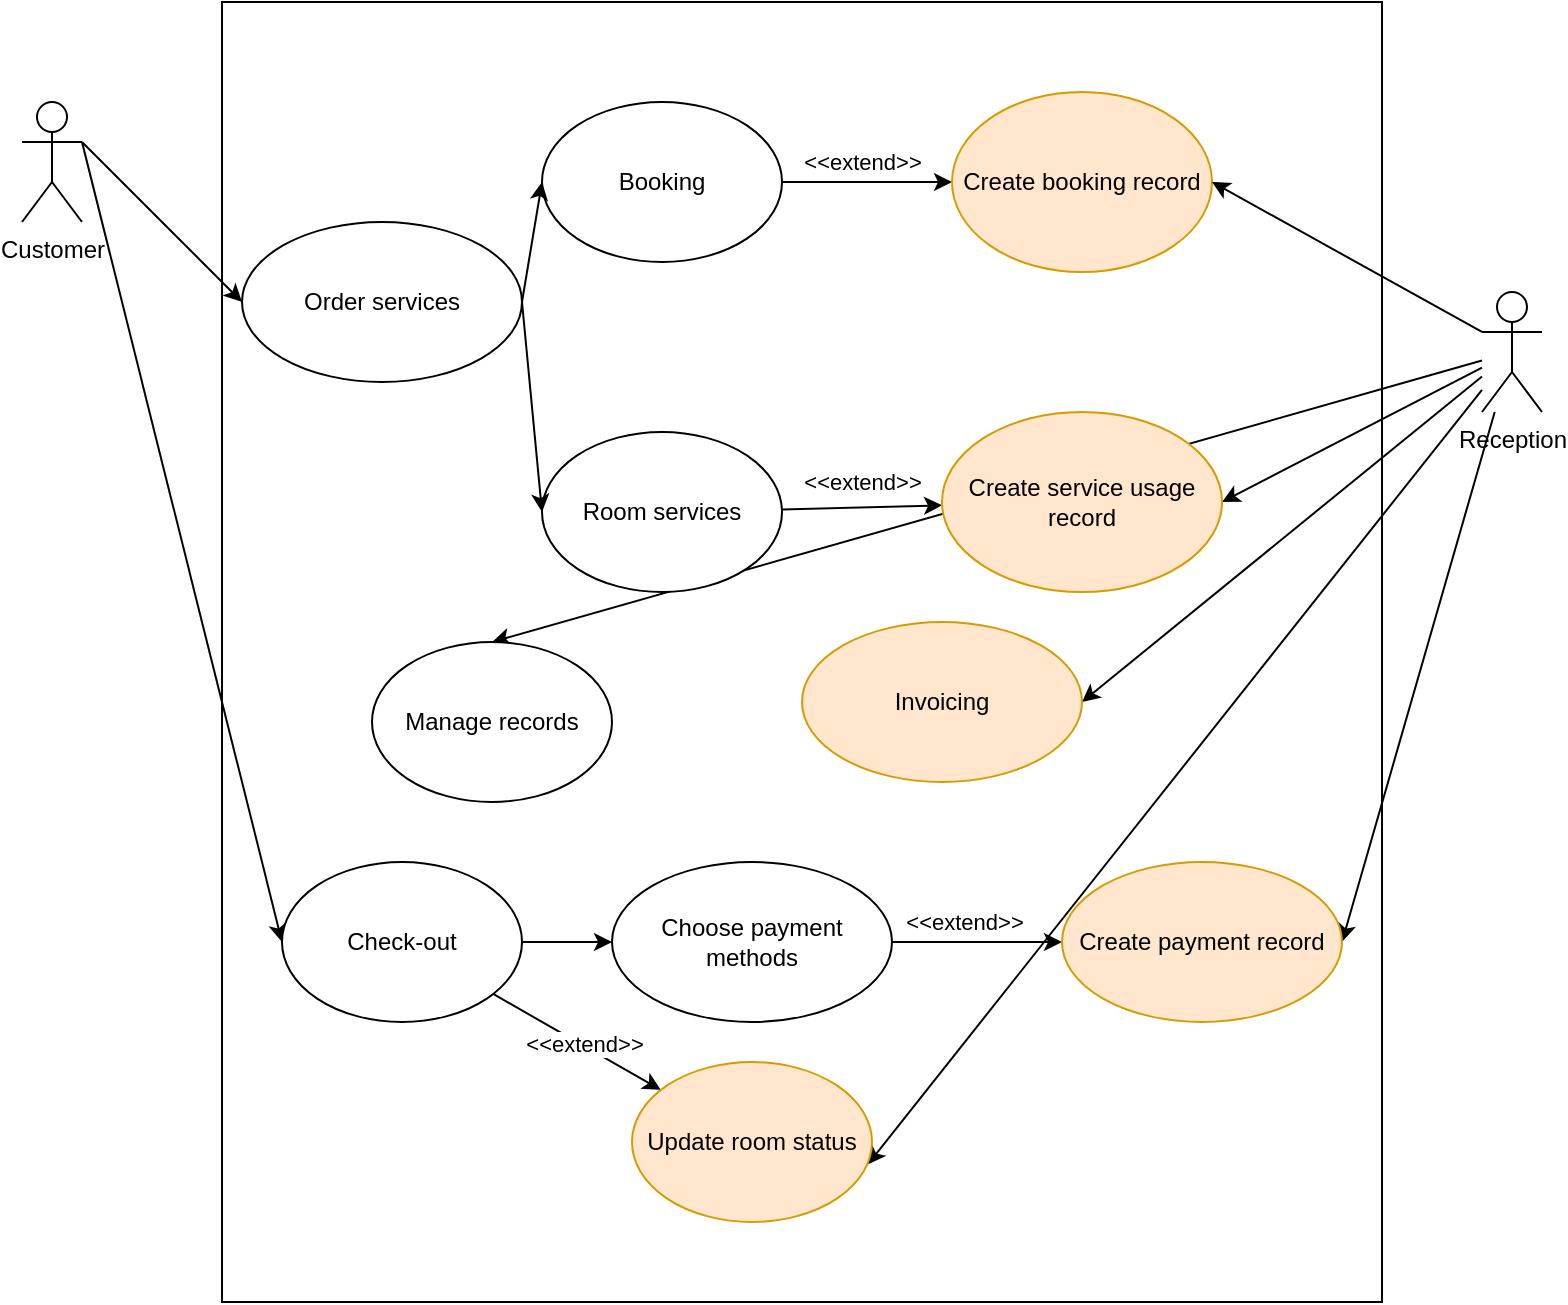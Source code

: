 <mxfile version="14.7.0" type="github">
  <diagram id="Opc5lWXPwTlv6KtYsN9q" name="Page-1">
    <mxGraphModel dx="635" dy="440" grid="1" gridSize="10" guides="1" tooltips="1" connect="1" arrows="1" fold="1" page="1" pageScale="1" pageWidth="850" pageHeight="1100" math="0" shadow="0">
      <root>
        <mxCell id="0" />
        <mxCell id="1" parent="0" />
        <mxCell id="ws7SZjHROWWAnnnwvxFC-1" value="" style="rounded=0;whiteSpace=wrap;html=1;" parent="1" vertex="1">
          <mxGeometry x="160" y="20" width="580" height="650" as="geometry" />
        </mxCell>
        <mxCell id="Qj7Gif-DNLkOEWNKy_Z7-3" style="edgeStyle=none;rounded=0;orthogonalLoop=1;jettySize=auto;html=1;exitX=1;exitY=0.333;exitDx=0;exitDy=0;exitPerimeter=0;entryX=0;entryY=0.5;entryDx=0;entryDy=0;" parent="1" source="ws7SZjHROWWAnnnwvxFC-2" target="SefE65so4x73vaXDRB4W-14" edge="1">
          <mxGeometry relative="1" as="geometry" />
        </mxCell>
        <mxCell id="ws7SZjHROWWAnnnwvxFC-2" value="Customer" style="shape=umlActor;verticalLabelPosition=bottom;verticalAlign=top;html=1;" parent="1" vertex="1">
          <mxGeometry x="60" y="70" width="30" height="60" as="geometry" />
        </mxCell>
        <mxCell id="yodidzmNDo0TFAzRNljo-2" style="rounded=0;orthogonalLoop=1;jettySize=auto;html=1;entryX=1;entryY=0.5;entryDx=0;entryDy=0;" parent="1" source="ws7SZjHROWWAnnnwvxFC-3" target="SefE65so4x73vaXDRB4W-16" edge="1">
          <mxGeometry relative="1" as="geometry" />
        </mxCell>
        <mxCell id="yodidzmNDo0TFAzRNljo-14" style="edgeStyle=none;rounded=0;orthogonalLoop=1;jettySize=auto;html=1;entryX=1;entryY=0.5;entryDx=0;entryDy=0;" parent="1" source="ws7SZjHROWWAnnnwvxFC-3" target="yodidzmNDo0TFAzRNljo-11" edge="1">
          <mxGeometry relative="1" as="geometry" />
        </mxCell>
        <mxCell id="yodidzmNDo0TFAzRNljo-19" style="edgeStyle=none;rounded=0;orthogonalLoop=1;jettySize=auto;html=1;entryX=1;entryY=0.5;entryDx=0;entryDy=0;" parent="1" source="ws7SZjHROWWAnnnwvxFC-3" target="yodidzmNDo0TFAzRNljo-18" edge="1">
          <mxGeometry relative="1" as="geometry" />
        </mxCell>
        <mxCell id="yodidzmNDo0TFAzRNljo-23" style="edgeStyle=none;rounded=0;orthogonalLoop=1;jettySize=auto;html=1;entryX=0.982;entryY=0.641;entryDx=0;entryDy=0;entryPerimeter=0;" parent="1" source="ws7SZjHROWWAnnnwvxFC-3" target="yodidzmNDo0TFAzRNljo-21" edge="1">
          <mxGeometry relative="1" as="geometry" />
        </mxCell>
        <mxCell id="yodidzmNDo0TFAzRNljo-24" style="edgeStyle=none;rounded=0;orthogonalLoop=1;jettySize=auto;html=1;entryX=0.5;entryY=0;entryDx=0;entryDy=0;" parent="1" source="ws7SZjHROWWAnnnwvxFC-3" target="yodidzmNDo0TFAzRNljo-25" edge="1">
          <mxGeometry relative="1" as="geometry">
            <mxPoint x="780.0" y="530" as="targetPoint" />
          </mxGeometry>
        </mxCell>
        <mxCell id="ws7SZjHROWWAnnnwvxFC-3" value="Reception" style="shape=umlActor;verticalLabelPosition=bottom;verticalAlign=top;html=1;" parent="1" vertex="1">
          <mxGeometry x="790" y="165" width="30" height="60" as="geometry" />
        </mxCell>
        <mxCell id="ws7SZjHROWWAnnnwvxFC-6" value="Order services" style="ellipse;whiteSpace=wrap;html=1;" parent="1" vertex="1">
          <mxGeometry x="170" y="130" width="140" height="80" as="geometry" />
        </mxCell>
        <mxCell id="yodidzmNDo0TFAzRNljo-1" style="edgeStyle=orthogonalEdgeStyle;rounded=0;orthogonalLoop=1;jettySize=auto;html=1;" parent="1" source="SefE65so4x73vaXDRB4W-1" target="SefE65so4x73vaXDRB4W-9" edge="1">
          <mxGeometry relative="1" as="geometry" />
        </mxCell>
        <mxCell id="yodidzmNDo0TFAzRNljo-5" value="&amp;lt;&amp;lt;extend&amp;gt;&amp;gt;" style="edgeLabel;html=1;align=center;verticalAlign=middle;resizable=0;points=[];" parent="yodidzmNDo0TFAzRNljo-1" vertex="1" connectable="0">
          <mxGeometry x="-0.337" y="1" relative="1" as="geometry">
            <mxPoint x="12" y="-9" as="offset" />
          </mxGeometry>
        </mxCell>
        <mxCell id="SefE65so4x73vaXDRB4W-1" value="Booking" style="ellipse;whiteSpace=wrap;html=1;" parent="1" vertex="1">
          <mxGeometry x="320" y="70" width="120" height="80" as="geometry" />
        </mxCell>
        <mxCell id="yodidzmNDo0TFAzRNljo-4" style="edgeStyle=none;rounded=0;orthogonalLoop=1;jettySize=auto;html=1;" parent="1" source="SefE65so4x73vaXDRB4W-3" target="SefE65so4x73vaXDRB4W-16" edge="1">
          <mxGeometry relative="1" as="geometry" />
        </mxCell>
        <mxCell id="yodidzmNDo0TFAzRNljo-6" value="&amp;lt;&amp;lt;extend&amp;gt;&amp;gt;" style="edgeLabel;html=1;align=center;verticalAlign=middle;resizable=0;points=[];" parent="yodidzmNDo0TFAzRNljo-4" vertex="1" connectable="0">
          <mxGeometry x="-0.225" y="-1" relative="1" as="geometry">
            <mxPoint x="9" y="-14" as="offset" />
          </mxGeometry>
        </mxCell>
        <mxCell id="SefE65so4x73vaXDRB4W-3" value="Room services" style="ellipse;whiteSpace=wrap;html=1;" parent="1" vertex="1">
          <mxGeometry x="320" y="235" width="120" height="80" as="geometry" />
        </mxCell>
        <mxCell id="SefE65so4x73vaXDRB4W-4" value="" style="endArrow=classic;html=1;entryX=0;entryY=0.5;entryDx=0;entryDy=0;exitX=1;exitY=0.5;exitDx=0;exitDy=0;" parent="1" source="ws7SZjHROWWAnnnwvxFC-6" target="SefE65so4x73vaXDRB4W-1" edge="1">
          <mxGeometry width="50" height="50" relative="1" as="geometry">
            <mxPoint x="400" y="290" as="sourcePoint" />
            <mxPoint x="450" y="240" as="targetPoint" />
          </mxGeometry>
        </mxCell>
        <mxCell id="SefE65so4x73vaXDRB4W-5" value="" style="endArrow=classic;html=1;exitX=1;exitY=0.5;exitDx=0;exitDy=0;entryX=0;entryY=0.5;entryDx=0;entryDy=0;" parent="1" source="ws7SZjHROWWAnnnwvxFC-6" target="SefE65so4x73vaXDRB4W-3" edge="1">
          <mxGeometry width="50" height="50" relative="1" as="geometry">
            <mxPoint x="400" y="290" as="sourcePoint" />
            <mxPoint x="450" y="240" as="targetPoint" />
          </mxGeometry>
        </mxCell>
        <mxCell id="SefE65so4x73vaXDRB4W-7" value="" style="endArrow=classic;html=1;exitX=1;exitY=0.333;exitDx=0;exitDy=0;exitPerimeter=0;entryX=0;entryY=0.5;entryDx=0;entryDy=0;" parent="1" source="ws7SZjHROWWAnnnwvxFC-2" target="ws7SZjHROWWAnnnwvxFC-6" edge="1">
          <mxGeometry width="50" height="50" relative="1" as="geometry">
            <mxPoint x="400" y="290" as="sourcePoint" />
            <mxPoint x="450" y="240" as="targetPoint" />
          </mxGeometry>
        </mxCell>
        <mxCell id="SefE65so4x73vaXDRB4W-9" value="Create booking record" style="ellipse;whiteSpace=wrap;html=1;fillColor=#ffe6cc;strokeColor=#d79b00;" parent="1" vertex="1">
          <mxGeometry x="525" y="65" width="130" height="90" as="geometry" />
        </mxCell>
        <mxCell id="SefE65so4x73vaXDRB4W-10" value="" style="endArrow=classic;html=1;entryX=1;entryY=0.5;entryDx=0;entryDy=0;exitX=0;exitY=0.333;exitDx=0;exitDy=0;exitPerimeter=0;" parent="1" source="ws7SZjHROWWAnnnwvxFC-3" target="SefE65so4x73vaXDRB4W-9" edge="1">
          <mxGeometry width="50" height="50" relative="1" as="geometry">
            <mxPoint x="780" y="70" as="sourcePoint" />
            <mxPoint x="450" y="240" as="targetPoint" />
          </mxGeometry>
        </mxCell>
        <mxCell id="yodidzmNDo0TFAzRNljo-22" value="" style="edgeStyle=none;rounded=0;orthogonalLoop=1;jettySize=auto;html=1;" parent="1" source="SefE65so4x73vaXDRB4W-14" target="yodidzmNDo0TFAzRNljo-21" edge="1">
          <mxGeometry relative="1" as="geometry" />
        </mxCell>
        <mxCell id="yodidzmNDo0TFAzRNljo-26" value="&amp;lt;&amp;lt;extend&amp;gt;&amp;gt;" style="edgeLabel;html=1;align=center;verticalAlign=middle;resizable=0;points=[];" parent="yodidzmNDo0TFAzRNljo-22" vertex="1" connectable="0">
          <mxGeometry x="-0.268" y="-2" relative="1" as="geometry">
            <mxPoint x="15" y="5" as="offset" />
          </mxGeometry>
        </mxCell>
        <mxCell id="SefE65so4x73vaXDRB4W-14" value="Check-out" style="ellipse;whiteSpace=wrap;html=1;" parent="1" vertex="1">
          <mxGeometry x="190" y="450" width="120" height="80" as="geometry" />
        </mxCell>
        <mxCell id="SefE65so4x73vaXDRB4W-16" value="Create service usage record" style="ellipse;whiteSpace=wrap;html=1;fillColor=#ffe6cc;strokeColor=#d79b00;" parent="1" vertex="1">
          <mxGeometry x="520" y="225" width="140" height="90" as="geometry" />
        </mxCell>
        <mxCell id="SefE65so4x73vaXDRB4W-26" value="" style="endArrow=classic;html=1;shadow=0;exitX=1;exitY=0.5;exitDx=0;exitDy=0;entryX=0;entryY=0.5;entryDx=0;entryDy=0;" parent="1" source="SefE65so4x73vaXDRB4W-14" target="SefE65so4x73vaXDRB4W-27" edge="1">
          <mxGeometry width="50" height="50" relative="1" as="geometry">
            <mxPoint x="400" y="360" as="sourcePoint" />
            <mxPoint x="450" y="310" as="targetPoint" />
          </mxGeometry>
        </mxCell>
        <mxCell id="yodidzmNDo0TFAzRNljo-12" style="edgeStyle=none;rounded=0;orthogonalLoop=1;jettySize=auto;html=1;entryX=0;entryY=0.5;entryDx=0;entryDy=0;" parent="1" source="SefE65so4x73vaXDRB4W-27" target="yodidzmNDo0TFAzRNljo-11" edge="1">
          <mxGeometry relative="1" as="geometry" />
        </mxCell>
        <mxCell id="yodidzmNDo0TFAzRNljo-13" value="&amp;lt;&amp;lt;extend&amp;gt;&amp;gt;" style="edgeLabel;html=1;align=center;verticalAlign=middle;resizable=0;points=[];" parent="yodidzmNDo0TFAzRNljo-12" vertex="1" connectable="0">
          <mxGeometry x="-0.249" relative="1" as="geometry">
            <mxPoint x="4" y="-10" as="offset" />
          </mxGeometry>
        </mxCell>
        <mxCell id="SefE65so4x73vaXDRB4W-27" value="Choose payment methods" style="ellipse;whiteSpace=wrap;html=1;" parent="1" vertex="1">
          <mxGeometry x="355" y="450" width="140" height="80" as="geometry" />
        </mxCell>
        <mxCell id="yodidzmNDo0TFAzRNljo-11" value="Create payment record" style="ellipse;whiteSpace=wrap;html=1;fillColor=#ffe6cc;strokeColor=#d79b00;" parent="1" vertex="1">
          <mxGeometry x="580" y="450" width="140" height="80" as="geometry" />
        </mxCell>
        <mxCell id="yodidzmNDo0TFAzRNljo-18" value="Invoicing" style="ellipse;whiteSpace=wrap;html=1;fillColor=#ffe6cc;strokeColor=#d79b00;" parent="1" vertex="1">
          <mxGeometry x="450" y="330" width="140" height="80" as="geometry" />
        </mxCell>
        <mxCell id="yodidzmNDo0TFAzRNljo-21" value="Update room status" style="ellipse;whiteSpace=wrap;html=1;fillColor=#ffe6cc;strokeColor=#d79b00;" parent="1" vertex="1">
          <mxGeometry x="365" y="550" width="120" height="80" as="geometry" />
        </mxCell>
        <mxCell id="yodidzmNDo0TFAzRNljo-25" value="Manage records" style="ellipse;whiteSpace=wrap;html=1;" parent="1" vertex="1">
          <mxGeometry x="235" y="340" width="120" height="80" as="geometry" />
        </mxCell>
      </root>
    </mxGraphModel>
  </diagram>
</mxfile>
